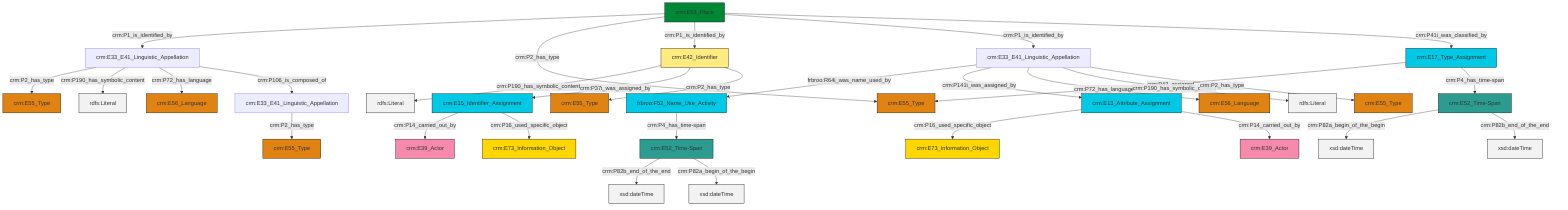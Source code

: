 graph TD
classDef Literal fill:#f2f2f2,stroke:#000000;
classDef CRM_Entity fill:#FFFFFF,stroke:#000000;
classDef Temporal_Entity fill:#00C9E6, stroke:#000000;
classDef Type fill:#E18312, stroke:#000000;
classDef Time-Span fill:#2C9C91, stroke:#000000;
classDef Appellation fill:#FFEB7F, stroke:#000000;
classDef Place fill:#008836, stroke:#000000;
classDef Persistent_Item fill:#B266B2, stroke:#000000;
classDef Conceptual_Object fill:#FFD700, stroke:#000000;
classDef Physical_Thing fill:#D2B48C, stroke:#000000;
classDef Actor fill:#f58aad, stroke:#000000;
classDef PC_Classes fill:#4ce600, stroke:#000000;
classDef Multi fill:#cccccc,stroke:#000000;

2["crm:E53_Place"]:::Place -->|crm:P1_is_identified_by| 3["crm:E33_E41_Linguistic_Appellation"]:::Default
3["crm:E33_E41_Linguistic_Appellation"]:::Default -->|crm:P2_has_type| 8["crm:E55_Type"]:::Type
3["crm:E33_E41_Linguistic_Appellation"]:::Default -->|crm:P190_has_symbolic_content| 10[rdfs:Literal]:::Literal
6["crm:E17_Type_Assignment"]:::Temporal_Entity -->|crm:P42_assigned| 4["crm:E55_Type"]:::Type
16["crm:E33_E41_Linguistic_Appellation"]:::Default -->|frbroo:R64i_was_name_used_by| 17["frbroo:F52_Name_Use_Activity"]:::Temporal_Entity
18["crm:E13_Attribute_Assignment"]:::Temporal_Entity -->|crm:P16_used_specific_object| 12["crm:E73_Information_Object"]:::Conceptual_Object
14["crm:E15_Identifier_Assignment"]:::Temporal_Entity -->|crm:P14_carried_out_by| 19["crm:E39_Actor"]:::Actor
20["crm:E52_Time-Span"]:::Time-Span -->|crm:P82b_end_of_the_end| 21[xsd:dateTime]:::Literal
22["crm:E52_Time-Span"]:::Time-Span -->|crm:P82a_begin_of_the_begin| 23[xsd:dateTime]:::Literal
3["crm:E33_E41_Linguistic_Appellation"]:::Default -->|crm:P72_has_language| 24["crm:E56_Language"]:::Type
16["crm:E33_E41_Linguistic_Appellation"]:::Default -->|crm:P141i_was_assigned_by| 18["crm:E13_Attribute_Assignment"]:::Temporal_Entity
16["crm:E33_E41_Linguistic_Appellation"]:::Default -->|crm:P72_has_language| 25["crm:E56_Language"]:::Type
6["crm:E17_Type_Assignment"]:::Temporal_Entity -->|crm:P4_has_time-span| 22["crm:E52_Time-Span"]:::Time-Span
20["crm:E52_Time-Span"]:::Time-Span -->|crm:P82a_begin_of_the_begin| 26[xsd:dateTime]:::Literal
22["crm:E52_Time-Span"]:::Time-Span -->|crm:P82b_end_of_the_end| 28[xsd:dateTime]:::Literal
29["crm:E42_Identifier"]:::Appellation -->|crm:P190_has_symbolic_content| 30[rdfs:Literal]:::Literal
2["crm:E53_Place"]:::Place -->|crm:P2_has_type| 4["crm:E55_Type"]:::Type
16["crm:E33_E41_Linguistic_Appellation"]:::Default -->|crm:P190_has_symbolic_content| 37[rdfs:Literal]:::Literal
2["crm:E53_Place"]:::Place -->|crm:P1_is_identified_by| 29["crm:E42_Identifier"]:::Appellation
2["crm:E53_Place"]:::Place -->|crm:P1_is_identified_by| 16["crm:E33_E41_Linguistic_Appellation"]:::Default
14["crm:E15_Identifier_Assignment"]:::Temporal_Entity -->|crm:P16_used_specific_object| 38["crm:E73_Information_Object"]:::Conceptual_Object
29["crm:E42_Identifier"]:::Appellation -->|crm:P37i_was_assigned_by| 14["crm:E15_Identifier_Assignment"]:::Temporal_Entity
33["crm:E33_E41_Linguistic_Appellation"]:::Default -->|crm:P2_has_type| 45["crm:E55_Type"]:::Type
16["crm:E33_E41_Linguistic_Appellation"]:::Default -->|crm:P2_has_type| 0["crm:E55_Type"]:::Type
17["frbroo:F52_Name_Use_Activity"]:::Temporal_Entity -->|crm:P4_has_time-span| 20["crm:E52_Time-Span"]:::Time-Span
2["crm:E53_Place"]:::Place -->|crm:P41i_was_classified_by| 6["crm:E17_Type_Assignment"]:::Temporal_Entity
18["crm:E13_Attribute_Assignment"]:::Temporal_Entity -->|crm:P14_carried_out_by| 50["crm:E39_Actor"]:::Actor
29["crm:E42_Identifier"]:::Appellation -->|crm:P2_has_type| 47["crm:E55_Type"]:::Type
3["crm:E33_E41_Linguistic_Appellation"]:::Default -->|crm:P106_is_composed_of| 33["crm:E33_E41_Linguistic_Appellation"]:::Default
